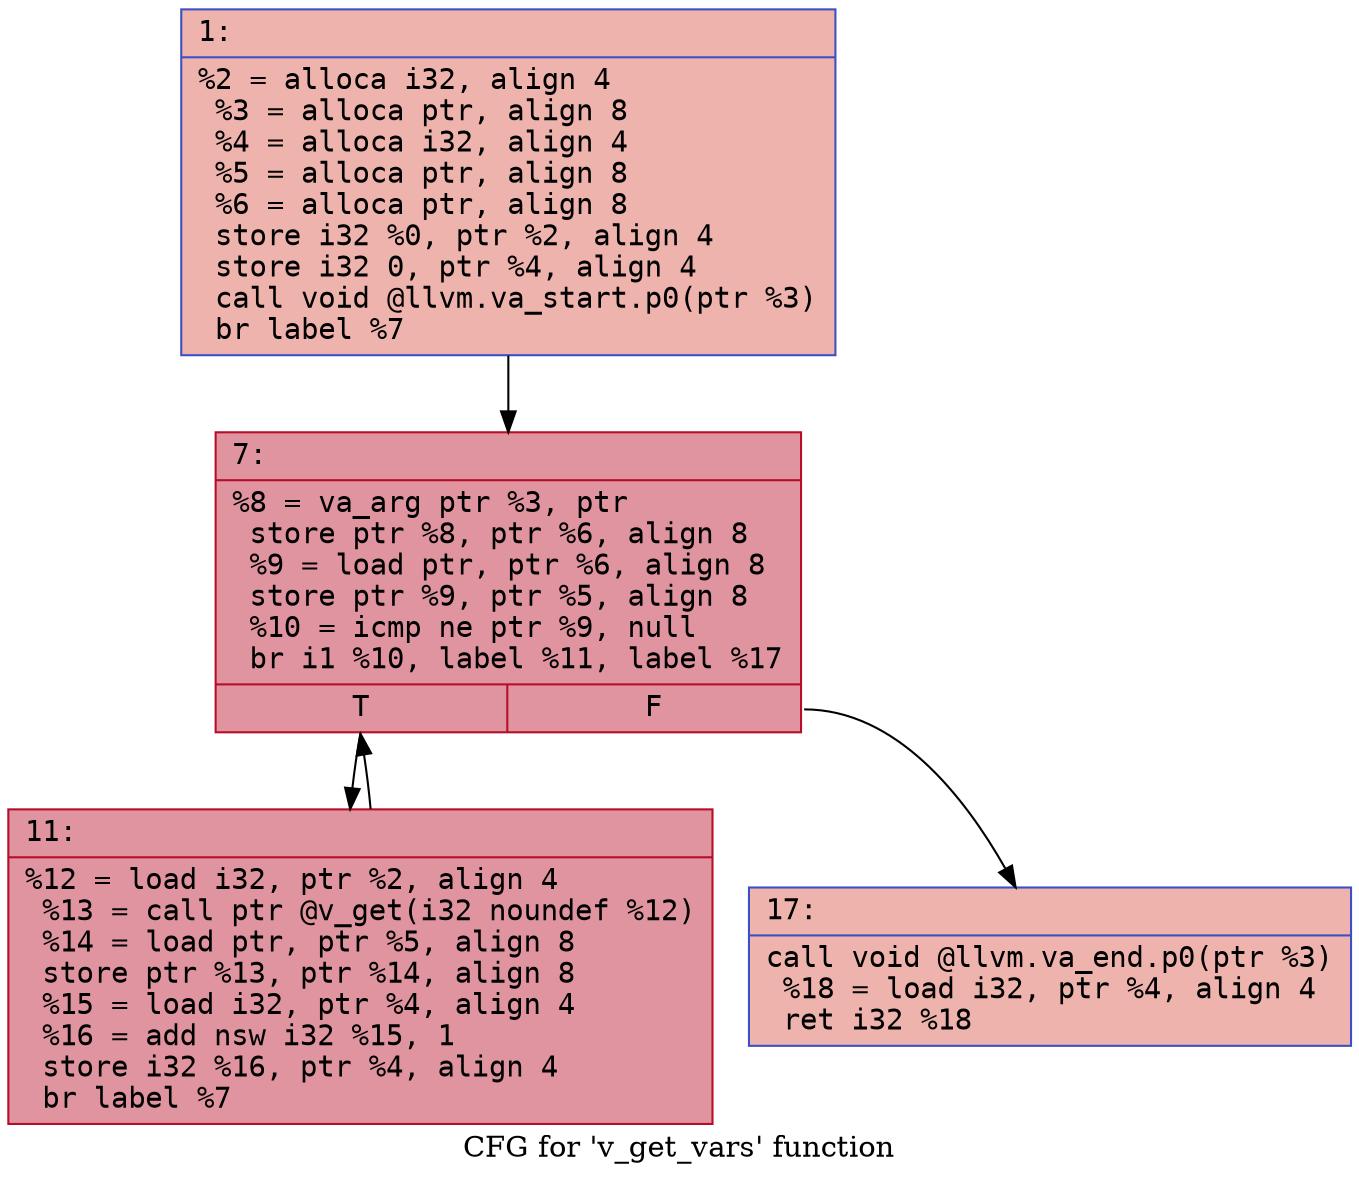 digraph "CFG for 'v_get_vars' function" {
	label="CFG for 'v_get_vars' function";

	Node0x6000030923a0 [shape=record,color="#3d50c3ff", style=filled, fillcolor="#d6524470" fontname="Courier",label="{1:\l|  %2 = alloca i32, align 4\l  %3 = alloca ptr, align 8\l  %4 = alloca i32, align 4\l  %5 = alloca ptr, align 8\l  %6 = alloca ptr, align 8\l  store i32 %0, ptr %2, align 4\l  store i32 0, ptr %4, align 4\l  call void @llvm.va_start.p0(ptr %3)\l  br label %7\l}"];
	Node0x6000030923a0 -> Node0x6000030923f0[tooltip="1 -> 7\nProbability 100.00%" ];
	Node0x6000030923f0 [shape=record,color="#b70d28ff", style=filled, fillcolor="#b70d2870" fontname="Courier",label="{7:\l|  %8 = va_arg ptr %3, ptr\l  store ptr %8, ptr %6, align 8\l  %9 = load ptr, ptr %6, align 8\l  store ptr %9, ptr %5, align 8\l  %10 = icmp ne ptr %9, null\l  br i1 %10, label %11, label %17\l|{<s0>T|<s1>F}}"];
	Node0x6000030923f0:s0 -> Node0x600003092440[tooltip="7 -> 11\nProbability 96.88%" ];
	Node0x6000030923f0:s1 -> Node0x600003092490[tooltip="7 -> 17\nProbability 3.12%" ];
	Node0x600003092440 [shape=record,color="#b70d28ff", style=filled, fillcolor="#b70d2870" fontname="Courier",label="{11:\l|  %12 = load i32, ptr %2, align 4\l  %13 = call ptr @v_get(i32 noundef %12)\l  %14 = load ptr, ptr %5, align 8\l  store ptr %13, ptr %14, align 8\l  %15 = load i32, ptr %4, align 4\l  %16 = add nsw i32 %15, 1\l  store i32 %16, ptr %4, align 4\l  br label %7\l}"];
	Node0x600003092440 -> Node0x6000030923f0[tooltip="11 -> 7\nProbability 100.00%" ];
	Node0x600003092490 [shape=record,color="#3d50c3ff", style=filled, fillcolor="#d6524470" fontname="Courier",label="{17:\l|  call void @llvm.va_end.p0(ptr %3)\l  %18 = load i32, ptr %4, align 4\l  ret i32 %18\l}"];
}
